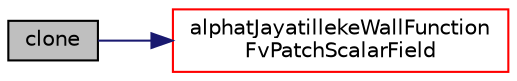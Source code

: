 digraph "clone"
{
  bgcolor="transparent";
  edge [fontname="Helvetica",fontsize="10",labelfontname="Helvetica",labelfontsize="10"];
  node [fontname="Helvetica",fontsize="10",shape=record];
  rankdir="LR";
  Node466 [label="clone",height=0.2,width=0.4,color="black", fillcolor="grey75", style="filled", fontcolor="black"];
  Node466 -> Node467 [color="midnightblue",fontsize="10",style="solid",fontname="Helvetica"];
  Node467 [label="alphatJayatillekeWallFunction\lFvPatchScalarField",height=0.2,width=0.4,color="red",URL="$a32053.html#ac912720802da650582c927db92e92b3d",tooltip="Construct from patch and internal field. "];
}
